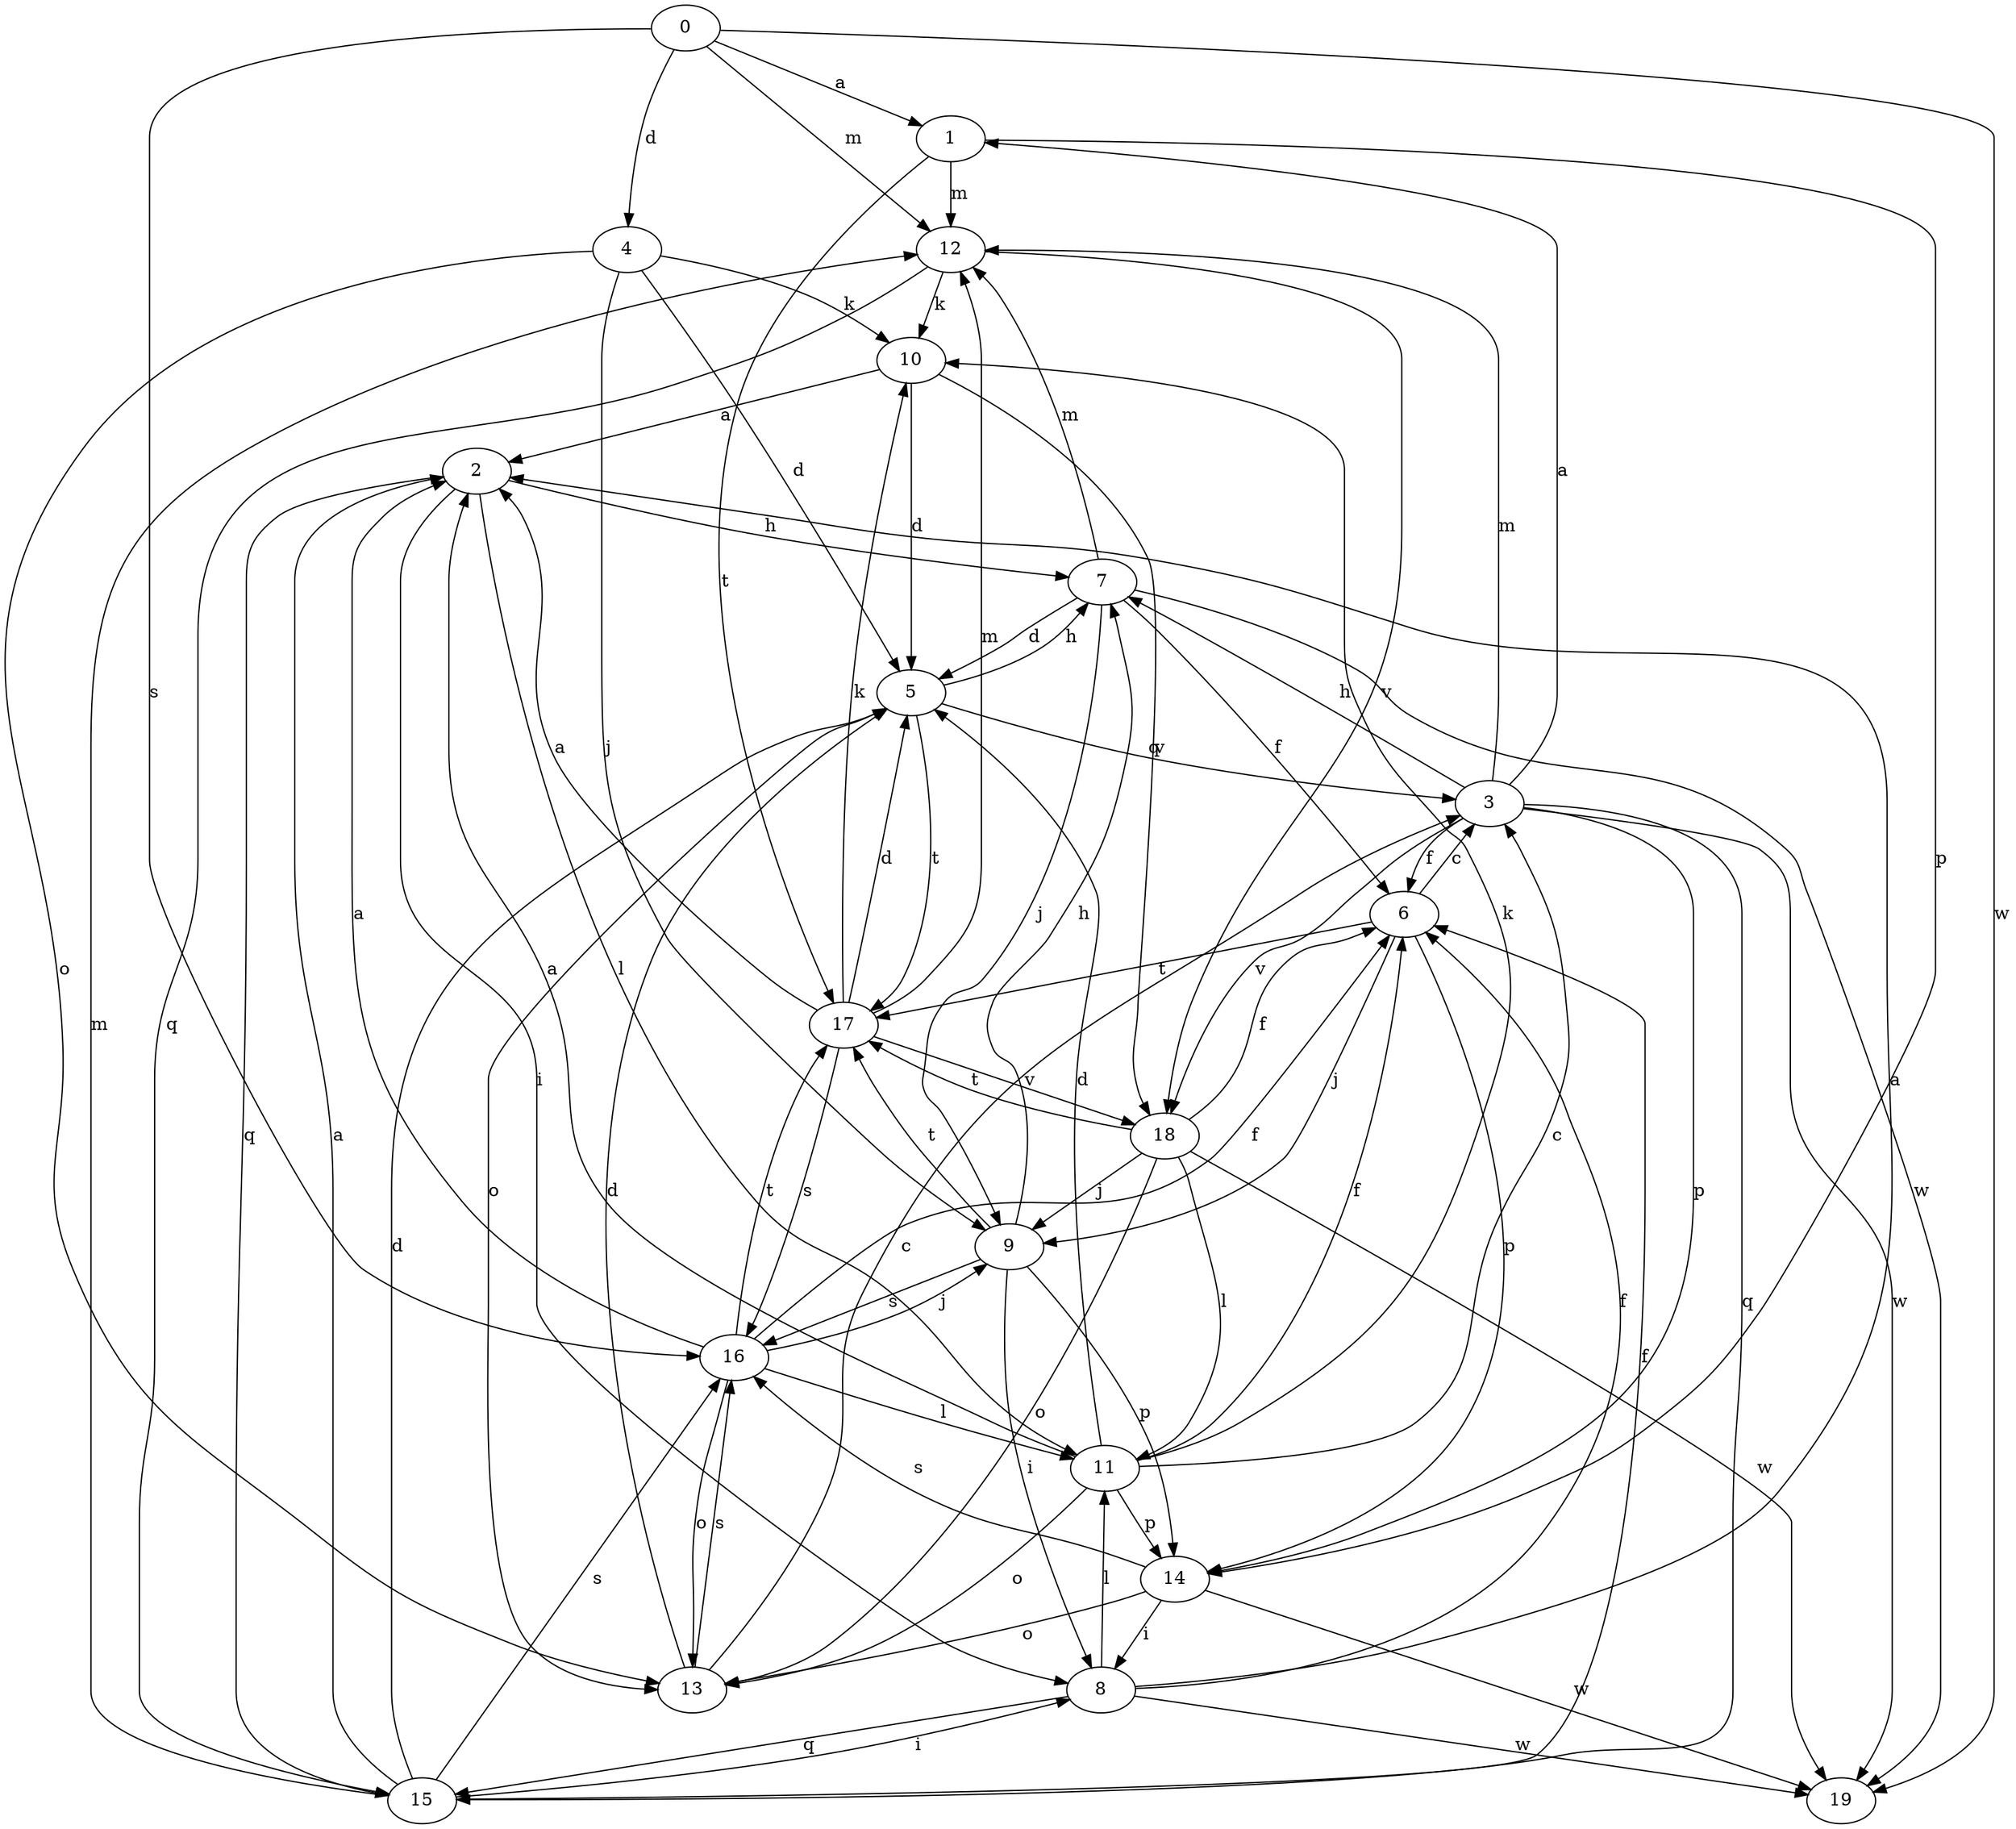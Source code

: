 strict digraph  {
1;
0;
2;
3;
4;
5;
6;
7;
8;
9;
10;
11;
12;
13;
14;
15;
16;
17;
18;
19;
1 -> 12  [label=m];
1 -> 14  [label=p];
1 -> 17  [label=t];
0 -> 1  [label=a];
0 -> 4  [label=d];
0 -> 12  [label=m];
0 -> 16  [label=s];
0 -> 19  [label=w];
2 -> 7  [label=h];
2 -> 8  [label=i];
2 -> 11  [label=l];
2 -> 15  [label=q];
3 -> 1  [label=a];
3 -> 6  [label=f];
3 -> 7  [label=h];
3 -> 12  [label=m];
3 -> 14  [label=p];
3 -> 15  [label=q];
3 -> 18  [label=v];
3 -> 19  [label=w];
4 -> 5  [label=d];
4 -> 9  [label=j];
4 -> 10  [label=k];
4 -> 13  [label=o];
5 -> 3  [label=q];
5 -> 7  [label=h];
5 -> 13  [label=o];
5 -> 17  [label=t];
6 -> 3  [label=c];
6 -> 9  [label=j];
6 -> 14  [label=p];
6 -> 17  [label=t];
7 -> 5  [label=d];
7 -> 6  [label=f];
7 -> 9  [label=j];
7 -> 12  [label=m];
7 -> 19  [label=w];
8 -> 2  [label=a];
8 -> 6  [label=f];
8 -> 11  [label=l];
8 -> 15  [label=q];
8 -> 19  [label=w];
9 -> 7  [label=h];
9 -> 8  [label=i];
9 -> 14  [label=p];
9 -> 16  [label=s];
9 -> 17  [label=t];
10 -> 2  [label=a];
10 -> 5  [label=d];
10 -> 18  [label=v];
11 -> 2  [label=a];
11 -> 3  [label=c];
11 -> 5  [label=d];
11 -> 6  [label=f];
11 -> 10  [label=k];
11 -> 13  [label=o];
11 -> 14  [label=p];
12 -> 10  [label=k];
12 -> 15  [label=q];
12 -> 18  [label=v];
13 -> 3  [label=c];
13 -> 5  [label=d];
13 -> 16  [label=s];
14 -> 8  [label=i];
14 -> 13  [label=o];
14 -> 16  [label=s];
14 -> 19  [label=w];
15 -> 2  [label=a];
15 -> 5  [label=d];
15 -> 6  [label=f];
15 -> 8  [label=i];
15 -> 12  [label=m];
15 -> 16  [label=s];
16 -> 2  [label=a];
16 -> 6  [label=f];
16 -> 9  [label=j];
16 -> 11  [label=l];
16 -> 13  [label=o];
16 -> 17  [label=t];
17 -> 2  [label=a];
17 -> 5  [label=d];
17 -> 10  [label=k];
17 -> 12  [label=m];
17 -> 16  [label=s];
17 -> 18  [label=v];
18 -> 6  [label=f];
18 -> 9  [label=j];
18 -> 11  [label=l];
18 -> 13  [label=o];
18 -> 17  [label=t];
18 -> 19  [label=w];
}
